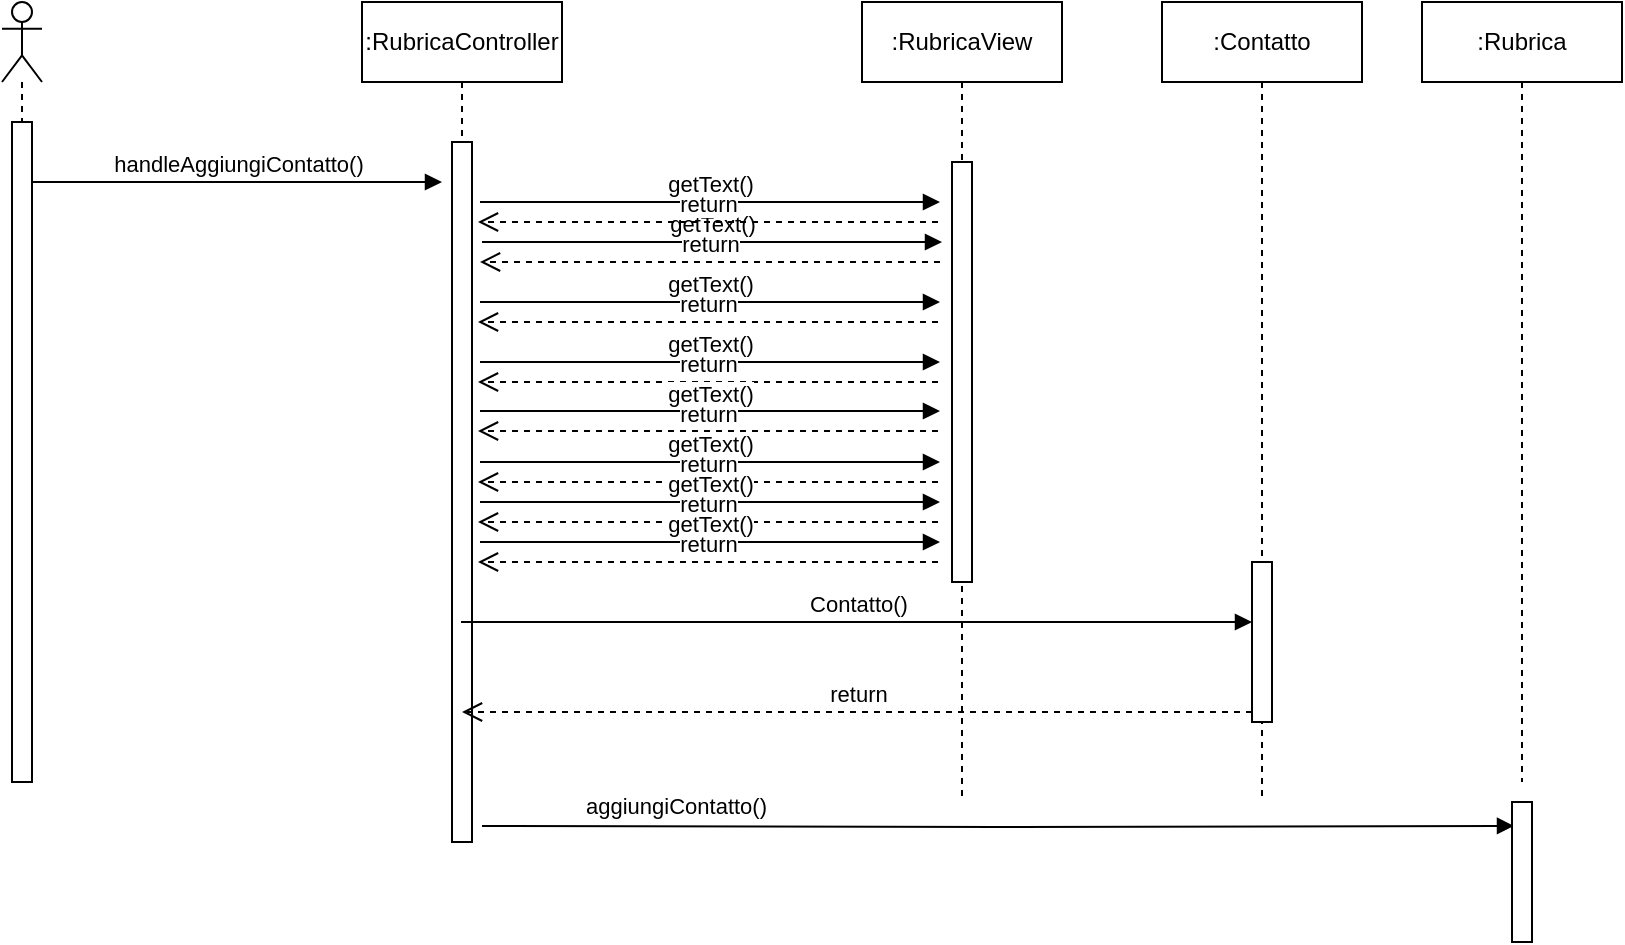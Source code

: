 <mxfile version="25.0.3">
  <diagram name="Pagina-1" id="yo8D01nBJRKjV4xsQbsK">
    <mxGraphModel dx="280" dy="557" grid="1" gridSize="10" guides="1" tooltips="1" connect="1" arrows="1" fold="1" page="1" pageScale="1" pageWidth="827" pageHeight="1169" math="0" shadow="0">
      <root>
        <mxCell id="0" />
        <mxCell id="1" parent="0" />
        <mxCell id="K6CtsHpdNmTs0SmLAF_Y-1" value="" style="shape=umlLifeline;perimeter=lifelinePerimeter;whiteSpace=wrap;html=1;container=1;dropTarget=0;collapsible=0;recursiveResize=0;outlineConnect=0;portConstraint=eastwest;newEdgeStyle={&quot;curved&quot;:0,&quot;rounded&quot;:0};participant=umlActor;" parent="1" vertex="1">
          <mxGeometry x="60" y="80" width="20" height="390" as="geometry" />
        </mxCell>
        <mxCell id="K6CtsHpdNmTs0SmLAF_Y-2" value="" style="html=1;points=[[0,0,0,0,5],[0,1,0,0,-5],[1,0,0,0,5],[1,1,0,0,-5]];perimeter=orthogonalPerimeter;outlineConnect=0;targetShapes=umlLifeline;portConstraint=eastwest;newEdgeStyle={&quot;curved&quot;:0,&quot;rounded&quot;:0};" parent="K6CtsHpdNmTs0SmLAF_Y-1" vertex="1">
          <mxGeometry x="5" y="60" width="10" height="330" as="geometry" />
        </mxCell>
        <mxCell id="K6CtsHpdNmTs0SmLAF_Y-3" value=":Rubrica" style="shape=umlLifeline;perimeter=lifelinePerimeter;whiteSpace=wrap;html=1;container=1;dropTarget=0;collapsible=0;recursiveResize=0;outlineConnect=0;portConstraint=eastwest;newEdgeStyle={&quot;curved&quot;:0,&quot;rounded&quot;:0};" parent="1" vertex="1">
          <mxGeometry x="770" y="80" width="100" height="390" as="geometry" />
        </mxCell>
        <mxCell id="K6CtsHpdNmTs0SmLAF_Y-17" value="handleAggiungiContatto()" style="html=1;verticalAlign=bottom;endArrow=block;curved=0;rounded=0;" parent="1" edge="1">
          <mxGeometry width="80" relative="1" as="geometry">
            <mxPoint x="75" y="170" as="sourcePoint" />
            <mxPoint x="280" y="170" as="targetPoint" />
            <Array as="points">
              <mxPoint x="170" y="170" />
            </Array>
          </mxGeometry>
        </mxCell>
        <mxCell id="K6CtsHpdNmTs0SmLAF_Y-18" value=":RubricaController" style="shape=umlLifeline;perimeter=lifelinePerimeter;whiteSpace=wrap;html=1;container=1;dropTarget=0;collapsible=0;recursiveResize=0;outlineConnect=0;portConstraint=eastwest;newEdgeStyle={&quot;curved&quot;:0,&quot;rounded&quot;:0};" parent="1" vertex="1">
          <mxGeometry x="240" y="80" width="100" height="420" as="geometry" />
        </mxCell>
        <mxCell id="K6CtsHpdNmTs0SmLAF_Y-19" value="" style="html=1;points=[[0,0,0,0,5],[0,1,0,0,-5],[1,0,0,0,5],[1,1,0,0,-5]];perimeter=orthogonalPerimeter;outlineConnect=0;targetShapes=umlLifeline;portConstraint=eastwest;newEdgeStyle={&quot;curved&quot;:0,&quot;rounded&quot;:0};" parent="K6CtsHpdNmTs0SmLAF_Y-18" vertex="1">
          <mxGeometry x="45" y="70" width="10" height="350" as="geometry" />
        </mxCell>
        <mxCell id="K6CtsHpdNmTs0SmLAF_Y-21" value=":Contatto" style="shape=umlLifeline;perimeter=lifelinePerimeter;whiteSpace=wrap;html=1;container=1;dropTarget=0;collapsible=0;recursiveResize=0;outlineConnect=0;portConstraint=eastwest;newEdgeStyle={&quot;curved&quot;:0,&quot;rounded&quot;:0};" parent="1" vertex="1">
          <mxGeometry x="640" y="80" width="100" height="400" as="geometry" />
        </mxCell>
        <mxCell id="y2CRy_w8b6S0I4GI7URD-5" value="" style="html=1;points=[[0,0,0,0,5],[0,1,0,0,-5],[1,0,0,0,5],[1,1,0,0,-5]];perimeter=orthogonalPerimeter;outlineConnect=0;targetShapes=umlLifeline;portConstraint=eastwest;newEdgeStyle={&quot;curved&quot;:0,&quot;rounded&quot;:0};" vertex="1" parent="K6CtsHpdNmTs0SmLAF_Y-21">
          <mxGeometry x="45" y="280" width="10" height="80" as="geometry" />
        </mxCell>
        <mxCell id="K6CtsHpdNmTs0SmLAF_Y-31" value="" style="endArrow=block;endFill=1;html=1;edgeStyle=orthogonalEdgeStyle;align=left;verticalAlign=top;rounded=0;entryX=0.1;entryY=0.171;entryDx=0;entryDy=0;entryPerimeter=0;" parent="1" target="K6CtsHpdNmTs0SmLAF_Y-28" edge="1">
          <mxGeometry x="-1" relative="1" as="geometry">
            <mxPoint x="300" y="492" as="sourcePoint" />
            <mxPoint x="600" y="300" as="targetPoint" />
          </mxGeometry>
        </mxCell>
        <mxCell id="K6CtsHpdNmTs0SmLAF_Y-32" value="aggiungiContatto()" style="edgeLabel;resizable=0;html=1;align=left;verticalAlign=bottom;" parent="K6CtsHpdNmTs0SmLAF_Y-31" connectable="0" vertex="1">
          <mxGeometry x="-1" relative="1" as="geometry">
            <mxPoint x="50" y="-2" as="offset" />
          </mxGeometry>
        </mxCell>
        <mxCell id="y2CRy_w8b6S0I4GI7URD-1" value=":RubricaView" style="shape=umlLifeline;perimeter=lifelinePerimeter;whiteSpace=wrap;html=1;container=1;dropTarget=0;collapsible=0;recursiveResize=0;outlineConnect=0;portConstraint=eastwest;newEdgeStyle={&quot;curved&quot;:0,&quot;rounded&quot;:0};" vertex="1" parent="1">
          <mxGeometry x="490" y="80" width="100" height="400" as="geometry" />
        </mxCell>
        <mxCell id="y2CRy_w8b6S0I4GI7URD-8" value="" style="html=1;points=[[0,0,0,0,5],[0,1,0,0,-5],[1,0,0,0,5],[1,1,0,0,-5]];perimeter=orthogonalPerimeter;outlineConnect=0;targetShapes=umlLifeline;portConstraint=eastwest;newEdgeStyle={&quot;curved&quot;:0,&quot;rounded&quot;:0};" vertex="1" parent="y2CRy_w8b6S0I4GI7URD-1">
          <mxGeometry x="45" y="80" width="10" height="210" as="geometry" />
        </mxCell>
        <mxCell id="y2CRy_w8b6S0I4GI7URD-6" value="Contatto()" style="html=1;verticalAlign=bottom;endArrow=block;curved=0;rounded=0;entryX=0;entryY=0;entryDx=0;entryDy=5;" edge="1" parent="1">
          <mxGeometry relative="1" as="geometry">
            <mxPoint x="289.5" y="390" as="sourcePoint" />
            <mxPoint x="685" y="390" as="targetPoint" />
          </mxGeometry>
        </mxCell>
        <mxCell id="y2CRy_w8b6S0I4GI7URD-7" value="return" style="html=1;verticalAlign=bottom;endArrow=open;dashed=1;endSize=8;curved=0;rounded=0;exitX=0;exitY=1;exitDx=0;exitDy=-5;" edge="1" source="y2CRy_w8b6S0I4GI7URD-5" parent="1" target="K6CtsHpdNmTs0SmLAF_Y-18">
          <mxGeometry relative="1" as="geometry">
            <mxPoint x="300" y="375" as="targetPoint" />
          </mxGeometry>
        </mxCell>
        <mxCell id="y2CRy_w8b6S0I4GI7URD-9" value="getText()" style="html=1;verticalAlign=bottom;endArrow=block;curved=0;rounded=0;" edge="1" parent="1">
          <mxGeometry width="80" relative="1" as="geometry">
            <mxPoint x="300" y="200" as="sourcePoint" />
            <mxPoint x="530" y="200" as="targetPoint" />
          </mxGeometry>
        </mxCell>
        <mxCell id="y2CRy_w8b6S0I4GI7URD-11" value="return" style="html=1;verticalAlign=bottom;endArrow=open;dashed=1;endSize=8;curved=0;rounded=0;" edge="1" parent="1">
          <mxGeometry relative="1" as="geometry">
            <mxPoint x="529" y="210" as="sourcePoint" />
            <mxPoint x="299" y="210" as="targetPoint" />
          </mxGeometry>
        </mxCell>
        <mxCell id="y2CRy_w8b6S0I4GI7URD-14" value="getText()" style="html=1;verticalAlign=bottom;endArrow=block;curved=0;rounded=0;" edge="1" parent="1">
          <mxGeometry width="80" relative="1" as="geometry">
            <mxPoint x="299" y="230" as="sourcePoint" />
            <mxPoint x="529" y="230" as="targetPoint" />
          </mxGeometry>
        </mxCell>
        <mxCell id="y2CRy_w8b6S0I4GI7URD-15" value="return" style="html=1;verticalAlign=bottom;endArrow=open;dashed=1;endSize=8;curved=0;rounded=0;" edge="1" parent="1">
          <mxGeometry relative="1" as="geometry">
            <mxPoint x="528" y="240" as="sourcePoint" />
            <mxPoint x="298" y="240" as="targetPoint" />
          </mxGeometry>
        </mxCell>
        <mxCell id="y2CRy_w8b6S0I4GI7URD-16" value="getText()" style="html=1;verticalAlign=bottom;endArrow=block;curved=0;rounded=0;" edge="1" parent="1">
          <mxGeometry width="80" relative="1" as="geometry">
            <mxPoint x="299" y="260" as="sourcePoint" />
            <mxPoint x="529" y="260" as="targetPoint" />
          </mxGeometry>
        </mxCell>
        <mxCell id="y2CRy_w8b6S0I4GI7URD-17" value="return" style="html=1;verticalAlign=bottom;endArrow=open;dashed=1;endSize=8;curved=0;rounded=0;" edge="1" parent="1">
          <mxGeometry relative="1" as="geometry">
            <mxPoint x="528" y="270" as="sourcePoint" />
            <mxPoint x="298" y="270" as="targetPoint" />
          </mxGeometry>
        </mxCell>
        <mxCell id="K6CtsHpdNmTs0SmLAF_Y-28" value="" style="html=1;points=[[0,0,0,0,5],[0,1,0,0,-5],[1,0,0,0,5],[1,1,0,0,-5]];perimeter=orthogonalPerimeter;outlineConnect=0;targetShapes=umlLifeline;portConstraint=eastwest;newEdgeStyle={&quot;curved&quot;:0,&quot;rounded&quot;:0};" parent="1" vertex="1">
          <mxGeometry x="815" y="480" width="10" height="70" as="geometry" />
        </mxCell>
        <mxCell id="y2CRy_w8b6S0I4GI7URD-22" value="getText()" style="html=1;verticalAlign=bottom;endArrow=block;curved=0;rounded=0;" edge="1" parent="1">
          <mxGeometry width="80" relative="1" as="geometry">
            <mxPoint x="299" y="284.5" as="sourcePoint" />
            <mxPoint x="529" y="284.5" as="targetPoint" />
          </mxGeometry>
        </mxCell>
        <mxCell id="y2CRy_w8b6S0I4GI7URD-23" value="return" style="html=1;verticalAlign=bottom;endArrow=open;dashed=1;endSize=8;curved=0;rounded=0;" edge="1" parent="1">
          <mxGeometry relative="1" as="geometry">
            <mxPoint x="528" y="294.5" as="sourcePoint" />
            <mxPoint x="298" y="294.5" as="targetPoint" />
          </mxGeometry>
        </mxCell>
        <mxCell id="y2CRy_w8b6S0I4GI7URD-24" value="getText()" style="html=1;verticalAlign=bottom;endArrow=block;curved=0;rounded=0;" edge="1" parent="1">
          <mxGeometry width="80" relative="1" as="geometry">
            <mxPoint x="299" y="310" as="sourcePoint" />
            <mxPoint x="529" y="310" as="targetPoint" />
          </mxGeometry>
        </mxCell>
        <mxCell id="y2CRy_w8b6S0I4GI7URD-25" value="return" style="html=1;verticalAlign=bottom;endArrow=open;dashed=1;endSize=8;curved=0;rounded=0;" edge="1" parent="1">
          <mxGeometry relative="1" as="geometry">
            <mxPoint x="528" y="320" as="sourcePoint" />
            <mxPoint x="298" y="320" as="targetPoint" />
          </mxGeometry>
        </mxCell>
        <mxCell id="y2CRy_w8b6S0I4GI7URD-28" value="getText()" style="html=1;verticalAlign=bottom;endArrow=block;curved=0;rounded=0;" edge="1" parent="1">
          <mxGeometry width="80" relative="1" as="geometry">
            <mxPoint x="299" y="330" as="sourcePoint" />
            <mxPoint x="529" y="330" as="targetPoint" />
          </mxGeometry>
        </mxCell>
        <mxCell id="y2CRy_w8b6S0I4GI7URD-29" value="return" style="html=1;verticalAlign=bottom;endArrow=open;dashed=1;endSize=8;curved=0;rounded=0;" edge="1" parent="1">
          <mxGeometry relative="1" as="geometry">
            <mxPoint x="528" y="340" as="sourcePoint" />
            <mxPoint x="298" y="340" as="targetPoint" />
          </mxGeometry>
        </mxCell>
        <mxCell id="y2CRy_w8b6S0I4GI7URD-32" value="getText()" style="html=1;verticalAlign=bottom;endArrow=block;curved=0;rounded=0;" edge="1" parent="1">
          <mxGeometry width="80" relative="1" as="geometry">
            <mxPoint x="299" y="180" as="sourcePoint" />
            <mxPoint x="529" y="180" as="targetPoint" />
          </mxGeometry>
        </mxCell>
        <mxCell id="y2CRy_w8b6S0I4GI7URD-33" value="return" style="html=1;verticalAlign=bottom;endArrow=open;dashed=1;endSize=8;curved=0;rounded=0;" edge="1" parent="1">
          <mxGeometry relative="1" as="geometry">
            <mxPoint x="528" y="190" as="sourcePoint" />
            <mxPoint x="298" y="190" as="targetPoint" />
          </mxGeometry>
        </mxCell>
        <mxCell id="y2CRy_w8b6S0I4GI7URD-38" value="getText()" style="html=1;verticalAlign=bottom;endArrow=block;curved=0;rounded=0;" edge="1" parent="1">
          <mxGeometry width="80" relative="1" as="geometry">
            <mxPoint x="299" y="350" as="sourcePoint" />
            <mxPoint x="529" y="350" as="targetPoint" />
          </mxGeometry>
        </mxCell>
        <mxCell id="y2CRy_w8b6S0I4GI7URD-39" value="return" style="html=1;verticalAlign=bottom;endArrow=open;dashed=1;endSize=8;curved=0;rounded=0;" edge="1" parent="1">
          <mxGeometry relative="1" as="geometry">
            <mxPoint x="528" y="360" as="sourcePoint" />
            <mxPoint x="298" y="360" as="targetPoint" />
          </mxGeometry>
        </mxCell>
      </root>
    </mxGraphModel>
  </diagram>
</mxfile>

